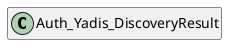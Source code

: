 @startuml
set namespaceSeparator \\
hide members
hide << alias >> circle

class Auth_Yadis_DiscoveryResult
@enduml
